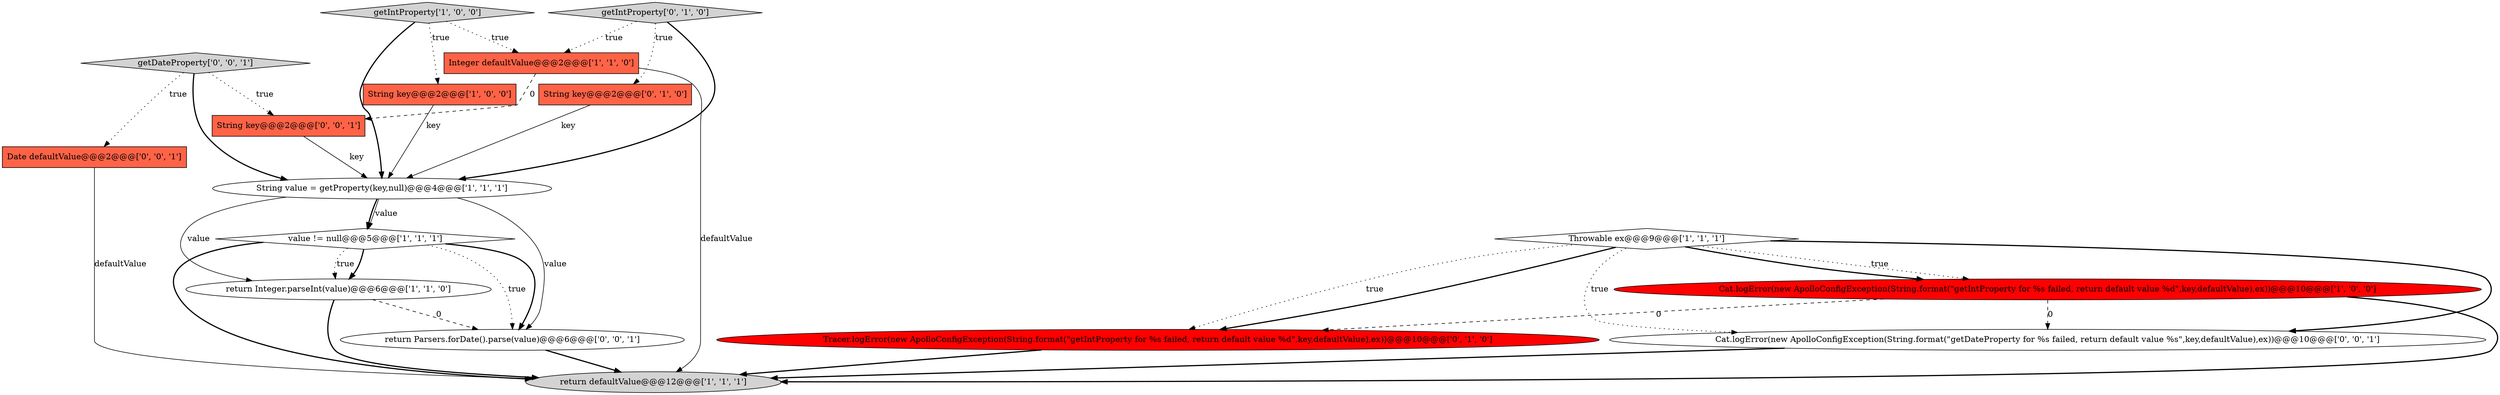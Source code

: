 digraph {
7 [style = filled, label = "Cat.logError(new ApolloConfigException(String.format(\"getIntProperty for %s failed, return default value %d\",key,defaultValue),ex))@@@10@@@['1', '0', '0']", fillcolor = red, shape = ellipse image = "AAA1AAABBB1BBB"];
5 [style = filled, label = "Integer defaultValue@@@2@@@['1', '1', '0']", fillcolor = tomato, shape = box image = "AAA0AAABBB1BBB"];
13 [style = filled, label = "Date defaultValue@@@2@@@['0', '0', '1']", fillcolor = tomato, shape = box image = "AAA0AAABBB3BBB"];
6 [style = filled, label = "String value = getProperty(key,null)@@@4@@@['1', '1', '1']", fillcolor = white, shape = ellipse image = "AAA0AAABBB1BBB"];
15 [style = filled, label = "String key@@@2@@@['0', '0', '1']", fillcolor = tomato, shape = box image = "AAA0AAABBB3BBB"];
10 [style = filled, label = "getIntProperty['0', '1', '0']", fillcolor = lightgray, shape = diamond image = "AAA0AAABBB2BBB"];
9 [style = filled, label = "String key@@@2@@@['0', '1', '0']", fillcolor = tomato, shape = box image = "AAA0AAABBB2BBB"];
16 [style = filled, label = "Cat.logError(new ApolloConfigException(String.format(\"getDateProperty for %s failed, return default value %s\",key,defaultValue),ex))@@@10@@@['0', '0', '1']", fillcolor = white, shape = ellipse image = "AAA0AAABBB3BBB"];
8 [style = filled, label = "Throwable ex@@@9@@@['1', '1', '1']", fillcolor = white, shape = diamond image = "AAA0AAABBB1BBB"];
14 [style = filled, label = "return Parsers.forDate().parse(value)@@@6@@@['0', '0', '1']", fillcolor = white, shape = ellipse image = "AAA0AAABBB3BBB"];
1 [style = filled, label = "return Integer.parseInt(value)@@@6@@@['1', '1', '0']", fillcolor = white, shape = ellipse image = "AAA0AAABBB1BBB"];
2 [style = filled, label = "value != null@@@5@@@['1', '1', '1']", fillcolor = white, shape = diamond image = "AAA0AAABBB1BBB"];
12 [style = filled, label = "getDateProperty['0', '0', '1']", fillcolor = lightgray, shape = diamond image = "AAA0AAABBB3BBB"];
4 [style = filled, label = "getIntProperty['1', '0', '0']", fillcolor = lightgray, shape = diamond image = "AAA0AAABBB1BBB"];
0 [style = filled, label = "String key@@@2@@@['1', '0', '0']", fillcolor = tomato, shape = box image = "AAA0AAABBB1BBB"];
11 [style = filled, label = "Tracer.logError(new ApolloConfigException(String.format(\"getIntProperty for %s failed, return default value %d\",key,defaultValue),ex))@@@10@@@['0', '1', '0']", fillcolor = red, shape = ellipse image = "AAA1AAABBB2BBB"];
3 [style = filled, label = "return defaultValue@@@12@@@['1', '1', '1']", fillcolor = lightgray, shape = ellipse image = "AAA0AAABBB1BBB"];
14->3 [style = bold, label=""];
8->16 [style = bold, label=""];
16->3 [style = bold, label=""];
4->5 [style = dotted, label="true"];
6->2 [style = solid, label="value"];
1->14 [style = dashed, label="0"];
4->6 [style = bold, label=""];
6->1 [style = solid, label="value"];
5->3 [style = solid, label="defaultValue"];
2->1 [style = bold, label=""];
7->16 [style = dashed, label="0"];
2->3 [style = bold, label=""];
4->0 [style = dotted, label="true"];
8->16 [style = dotted, label="true"];
1->3 [style = bold, label=""];
13->3 [style = solid, label="defaultValue"];
12->15 [style = dotted, label="true"];
7->11 [style = dashed, label="0"];
8->7 [style = dotted, label="true"];
9->6 [style = solid, label="key"];
10->9 [style = dotted, label="true"];
12->6 [style = bold, label=""];
10->5 [style = dotted, label="true"];
10->6 [style = bold, label=""];
7->3 [style = bold, label=""];
8->7 [style = bold, label=""];
6->2 [style = bold, label=""];
6->14 [style = solid, label="value"];
12->13 [style = dotted, label="true"];
11->3 [style = bold, label=""];
2->1 [style = dotted, label="true"];
2->14 [style = bold, label=""];
0->6 [style = solid, label="key"];
8->11 [style = dotted, label="true"];
2->14 [style = dotted, label="true"];
15->6 [style = solid, label="key"];
5->15 [style = dashed, label="0"];
8->11 [style = bold, label=""];
}
